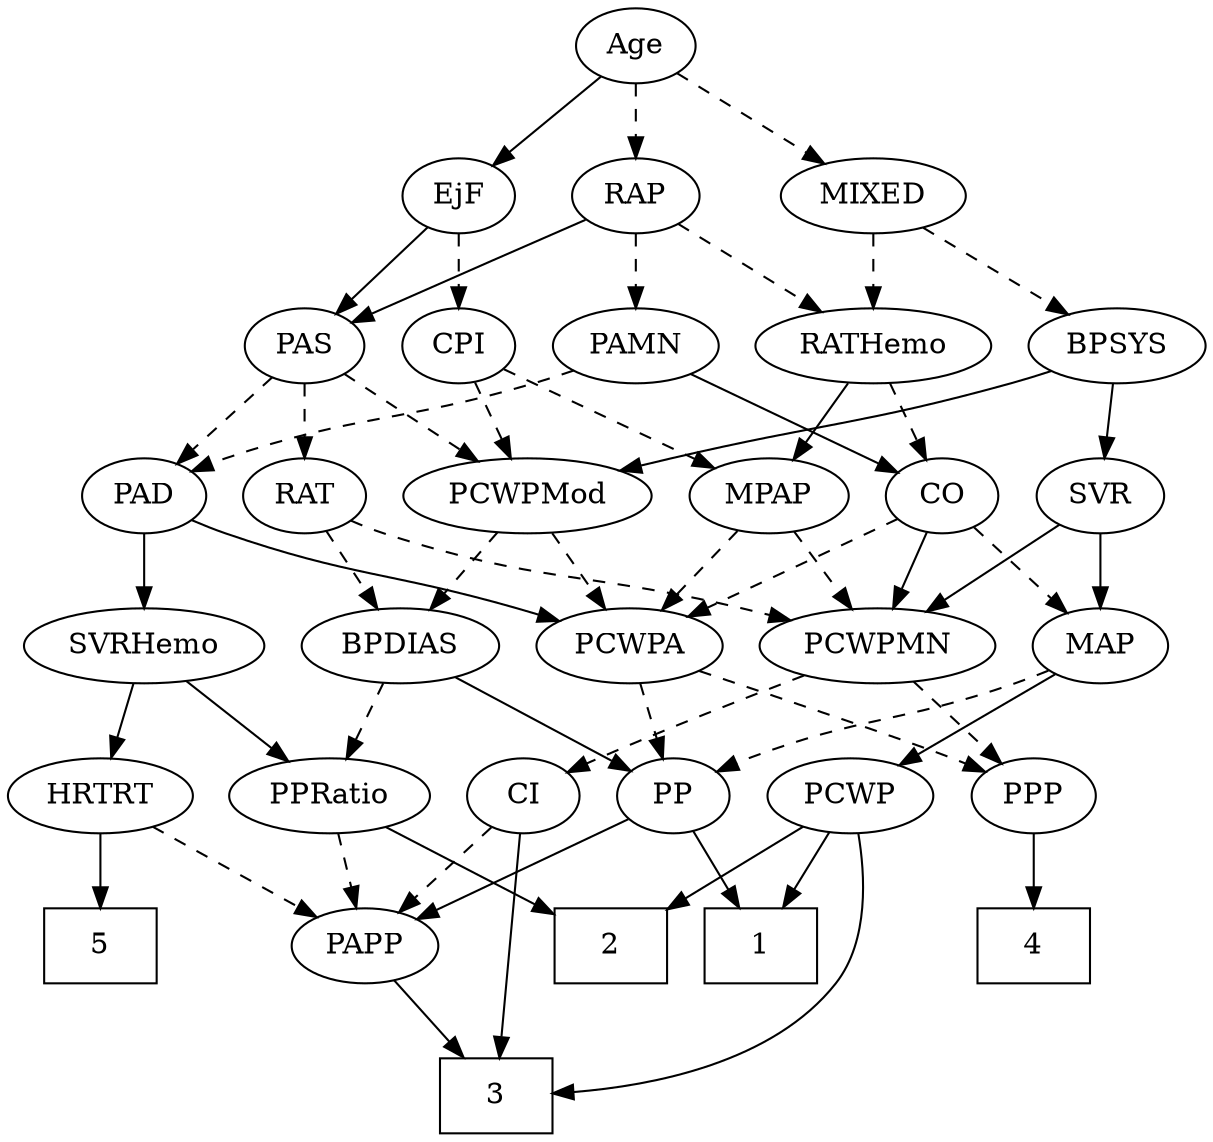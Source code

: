 strict digraph {
	graph [bb="0,0,534.34,540"];
	node [label="\N"];
	1	[height=0.5,
		pos="333.65,90",
		shape=box,
		width=0.75];
	2	[height=0.5,
		pos="261.65,90",
		shape=box,
		width=0.75];
	3	[height=0.5,
		pos="206.65,18",
		shape=box,
		width=0.75];
	4	[height=0.5,
		pos="453.65,90",
		shape=box,
		width=0.75];
	5	[height=0.5,
		pos="39.646,90",
		shape=box,
		width=0.75];
	Age	[height=0.5,
		pos="287.65,522",
		width=0.75];
	EjF	[height=0.5,
		pos="206.65,450",
		width=0.75];
	Age -> EjF	[pos="e,222.62,464.8 271.64,507.17 259.88,497.01 243.71,483.03 230.44,471.56",
		style=solid];
	RAP	[height=0.5,
		pos="287.65,450",
		width=0.77632];
	Age -> RAP	[pos="e,287.65,468.1 287.65,503.7 287.65,495.98 287.65,486.71 287.65,478.11",
		style=dashed];
	MIXED	[height=0.5,
		pos="391.65,450",
		width=1.1193];
	Age -> MIXED	[pos="e,370.35,465.34 306.24,508.49 321.7,498.08 344,483.07 361.94,470.99",
		style=dashed];
	PAS	[height=0.5,
		pos="134.65,378",
		width=0.75];
	EjF -> PAS	[pos="e,149.44,393.38 192.08,434.83 181.9,424.94 168.12,411.55 156.62,400.36",
		style=solid];
	CPI	[height=0.5,
		pos="206.65,378",
		width=0.75];
	EjF -> CPI	[pos="e,206.65,396.1 206.65,431.7 206.65,423.98 206.65,414.71 206.65,406.11",
		style=dashed];
	RAP -> PAS	[pos="e,155.94,389.12 265.17,438.94 241.58,428.36 203.43,411.17 170.65,396 168.86,395.17 167.02,394.32 165.17,393.46",
		style=solid];
	PAMN	[height=0.5,
		pos="287.65,378",
		width=1.011];
	RAP -> PAMN	[pos="e,287.65,396.1 287.65,431.7 287.65,423.98 287.65,414.71 287.65,406.11",
		style=dashed];
	RATHemo	[height=0.5,
		pos="391.65,378",
		width=1.3721];
	RAP -> RATHemo	[pos="e,369.23,394.09 306.24,436.49 321.4,426.28 343.14,411.65 360.89,399.7",
		style=dashed];
	BPSYS	[height=0.5,
		pos="496.65,378",
		width=1.0471];
	MIXED -> BPSYS	[pos="e,475.53,393.08 413.15,434.67 428.68,424.31 449.85,410.2 466.99,398.77",
		style=dashed];
	MIXED -> RATHemo	[pos="e,391.65,396.1 391.65,431.7 391.65,423.98 391.65,414.71 391.65,406.11",
		style=dashed];
	MPAP	[height=0.5,
		pos="336.65,306",
		width=0.97491];
	PCWPA	[height=0.5,
		pos="278.65,234",
		width=1.1555];
	MPAP -> PCWPA	[pos="e,292.16,251.31 323.49,289.12 316.17,280.29 306.93,269.13 298.73,259.24",
		style=dashed];
	PCWPMN	[height=0.5,
		pos="388.65,234",
		width=1.3902];
	MPAP -> PCWPMN	[pos="e,376.29,251.63 348.71,288.76 355.11,280.14 363.12,269.36 370.28,259.73",
		style=dashed];
	SVR	[height=0.5,
		pos="489.65,306",
		width=0.77632];
	BPSYS -> SVR	[pos="e,491.36,324.1 494.92,359.7 494.14,351.98 493.22,342.71 492.36,334.11",
		style=solid];
	PCWPMod	[height=0.5,
		pos="231.65,306",
		width=1.4443];
	BPSYS -> PCWPMod	[pos="e,270.3,318.06 468,366.01 461.98,363.88 455.64,361.76 449.65,360 380.97,339.79 362.03,341.61 292.65,324 288.57,322.97 284.35,321.86 \
280.12,320.73",
		style=solid];
	PAD	[height=0.5,
		pos="60.646,306",
		width=0.79437];
	PAD -> PCWPA	[pos="e,246.47,245.51 82.931,294.39 88.037,292.14 93.484,289.88 98.646,288 153.79,267.97 169.48,268.96 225.65,252 229.23,250.92 232.95,\
249.77 236.68,248.61",
		style=solid];
	SVRHemo	[height=0.5,
		pos="60.646,234",
		width=1.3902];
	PAD -> SVRHemo	[pos="e,60.646,252.1 60.646,287.7 60.646,279.98 60.646,270.71 60.646,262.11",
		style=solid];
	CO	[height=0.5,
		pos="416.65,306",
		width=0.75];
	CO -> PCWPA	[pos="e,304.52,248.12 395.69,294.37 373.93,283.33 339.52,265.88 313.63,252.75",
		style=dashed];
	CO -> PCWPMN	[pos="e,395.43,251.96 410.01,288.41 406.78,280.34 402.82,270.43 399.19,261.35",
		style=solid];
	MAP	[height=0.5,
		pos="487.65,234",
		width=0.84854];
	CO -> MAP	[pos="e,472.46,249.97 431.36,290.5 441.13,280.86 454.14,268.04 465.19,257.14",
		style=dashed];
	PAS -> PAD	[pos="e,75.853,321.38 119.67,362.83 109.21,352.94 95.052,339.55 83.226,328.36",
		style=dashed];
	RAT	[height=0.5,
		pos="134.65,306",
		width=0.75827];
	PAS -> RAT	[pos="e,134.65,324.1 134.65,359.7 134.65,351.98 134.65,342.71 134.65,334.11",
		style=dashed];
	PAS -> PCWPMod	[pos="e,210.24,322.45 152.44,364.16 166.32,354.14 185.9,340.02 202.12,328.31",
		style=dashed];
	PAMN -> PAD	[pos="e,82.888,317.73 260.22,366.06 254.46,363.92 248.39,361.79 242.65,360 179.68,340.31 161,345.55 98.646,324 96.538,323.27 94.384,322.47 \
92.229,321.63",
		style=dashed];
	PAMN -> CO	[pos="e,396.11,318.14 311.31,364.16 332.66,352.57 364.16,335.48 387.14,323.01",
		style=solid];
	RATHemo -> MPAP	[pos="e,349.21,322.99 378.61,360.41 371.73,351.66 363.17,340.75 355.57,331.08",
		style=solid];
	RATHemo -> CO	[pos="e,410.65,323.79 397.7,360.05 400.55,352.06 404.03,342.33 407.22,333.4",
		style=dashed];
	CPI -> MPAP	[pos="e,313.41,319.51 226.96,366.06 247.73,354.88 280.3,337.34 304.56,324.28",
		style=dashed];
	CPI -> PCWPMod	[pos="e,225.59,323.96 212.57,360.41 215.42,352.42 218.92,342.64 222.13,333.64",
		style=dashed];
	RAT -> PCWPMN	[pos="e,351.28,246.12 155.65,294.14 160.49,291.91 165.68,289.71 170.65,288 239.15,264.39 259.47,270.04 329.65,252 333.49,251.01 337.45,\
249.95 341.43,248.87",
		style=dashed];
	BPDIAS	[height=0.5,
		pos="174.65,234",
		width=1.1735];
	RAT -> BPDIAS	[pos="e,165.14,251.63 143.92,288.76 148.7,280.4 154.64,270.02 160.01,260.61",
		style=dashed];
	SVR -> PCWPMN	[pos="e,410.57,250.19 471.12,292.16 456.57,282.08 436.01,267.83 419.06,256.08",
		style=solid];
	SVR -> MAP	[pos="e,488.14,252.1 489.15,287.7 488.93,279.98 488.67,270.71 488.42,262.11",
		style=solid];
	PCWPMod -> PCWPA	[pos="e,267.59,251.47 242.78,288.41 248.52,279.87 255.63,269.28 262,259.79",
		style=dashed];
	PCWPMod -> BPDIAS	[pos="e,188.06,251.47 218.14,288.41 211.11,279.78 202.38,269.06 194.59,259.5",
		style=dashed];
	PP	[height=0.5,
		pos="293.65,162",
		width=0.75];
	PCWPA -> PP	[pos="e,289.94,180.28 282.28,216.05 283.95,208.26 285.97,198.82 287.84,190.08",
		style=dashed];
	PPP	[height=0.5,
		pos="453.65,162",
		width=0.75];
	PCWPA -> PPP	[pos="e,432.45,173.34 309.84,221.89 338.19,211.6 381.06,195.59 417.65,180 419.46,179.23 421.31,178.42 423.18,177.59",
		style=dashed];
	PCWPMN -> PPP	[pos="e,439.98,177.72 403.72,216.76 412.45,207.37 423.55,195.41 433.08,185.15",
		style=dashed];
	CI	[height=0.5,
		pos="221.65,162",
		width=0.75];
	PCWPMN -> CI	[pos="e,242.88,173.27 355.86,220.33 329.23,209.9 290.79,194.52 257.65,180 255.84,179.21 253.99,178.38 252.13,177.54",
		style=dashed];
	PPRatio	[height=0.5,
		pos="136.65,162",
		width=1.1013];
	SVRHemo -> PPRatio	[pos="e,119.9,178.43 78.273,216.76 88.365,207.47 101.18,195.67 112.23,185.49",
		style=solid];
	HRTRT	[height=0.5,
		pos="39.646,162",
		width=1.1013];
	SVRHemo -> HRTRT	[pos="e,44.829,180.28 55.563,216.05 53.225,208.26 50.393,198.82 47.77,190.08",
		style=solid];
	BPDIAS -> PP	[pos="e,273.84,174.65 198.44,219 217.62,207.72 244.64,191.83 265,179.85",
		style=solid];
	BPDIAS -> PPRatio	[pos="e,145.85,179.96 165.64,216.41 161.16,208.16 155.65,198.01 150.64,188.78",
		style=dashed];
	MAP -> PP	[pos="e,314.74,173.59 464.12,222.51 458.75,220.26 453.04,217.96 447.65,216 396.12,197.25 380.79,199.76 329.65,180 327.81,179.29 325.93,\
178.53 324.05,177.73",
		style=dashed];
	PCWP	[height=0.5,
		pos="373.65,162",
		width=0.97491];
	MAP -> PCWP	[pos="e,395.4,176.36 467.27,220.49 449.72,209.71 424.13,194 404.15,181.73",
		style=solid];
	PP -> 1	[pos="e,323.86,108.12 302.92,144.76 307.63,136.53 313.47,126.32 318.78,117.02",
		style=solid];
	PAPP	[height=0.5,
		pos="146.65,90",
		width=0.88464];
	PP -> PAPP	[pos="e,170.49,102.35 272.27,150.82 247.95,139.24 207.93,120.18 179.61,106.69",
		style=solid];
	PPP -> 4	[pos="e,453.65,108.1 453.65,143.7 453.65,135.98 453.65,126.71 453.65,118.11",
		style=solid];
	PPRatio -> 2	[pos="e,234.58,106.16 160.75,147.5 179.16,137.19 204.84,122.81 225.68,111.14",
		style=solid];
	PPRatio -> PAPP	[pos="e,144.2,108.1 139.12,143.7 140.22,135.98 141.54,126.71 142.77,118.11",
		style=dashed];
	PCWP -> 1	[pos="e,343.62,108.45 364.17,144.41 359.52,136.28 353.82,126.31 348.61,117.18",
		style=solid];
	PCWP -> 2	[pos="e,288.85,108 352.32,147.67 336.83,137.99 315.5,124.66 297.42,113.36",
		style=solid];
	PCWP -> 3	[pos="e,233.89,19.025 378.13,144.01 382.19,124.54 385.39,92.675 369.65,72 340.32,33.477 282.43,22.513 244.13,19.637",
		style=solid];
	CI -> 3	[pos="e,208.46,36.189 219.84,143.87 217.28,119.67 212.58,75.211 209.54,46.393",
		style=solid];
	CI -> PAPP	[pos="e,162.58,105.87 206.47,146.83 196.01,137.07 181.9,123.9 170.01,112.8",
		style=dashed];
	PAPP -> 3	[pos="e,191.68,36.461 159.96,73.465 167.3,64.906 176.59,54.069 184.94,44.32",
		style=solid];
	HRTRT -> 5	[pos="e,39.646,108.1 39.646,143.7 39.646,135.98 39.646,126.71 39.646,118.11",
		style=solid];
	HRTRT -> PAPP	[pos="e,126.47,104.2 61.3,146.83 77.524,136.22 99.892,121.59 117.66,109.96",
		style=dashed];
}

